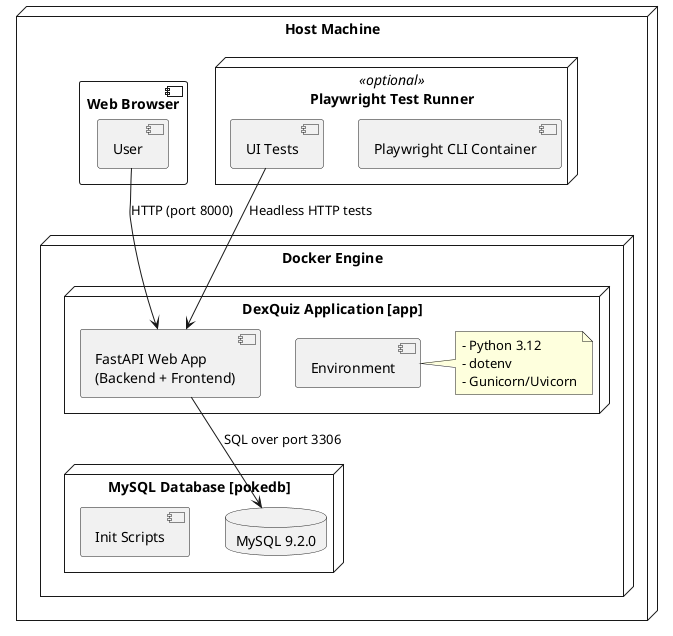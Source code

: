 @startuml
!define RECTANGLE class

node "Host Machine" {
    node "Docker Engine" {
        node "DexQuiz Application [app]" {
            component "FastAPI Web App\n(Backend + Frontend)"
            [Environment]
            note right of [Environment]
                - Python 3.12
                - dotenv
                - Gunicorn/Uvicorn
            end note
        }

        node "MySQL Database [pokedb]" {
            database "MySQL 9.2.0"
            [Init Scripts]
        }
    }

    node "Playwright Test Runner" <<optional>> {
        component "Playwright CLI Container"
        [UI Tests]
    }

    component "Web Browser" {
        [User]
    }
}

[User] --> "FastAPI Web App\n(Backend + Frontend)" : HTTP (port 8000)
"FastAPI Web App\n(Backend + Frontend)" --> "MySQL 9.2.0" : SQL over port 3306
[UI Tests] --> "FastAPI Web App\n(Backend + Frontend)" : Headless HTTP tests
@enduml

